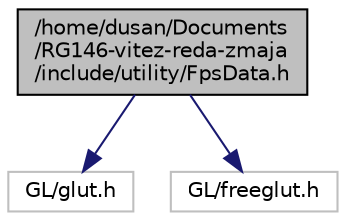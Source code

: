digraph "/home/dusan/Documents/RG146-vitez-reda-zmaja/include/utility/FpsData.h"
{
  edge [fontname="Helvetica",fontsize="10",labelfontname="Helvetica",labelfontsize="10"];
  node [fontname="Helvetica",fontsize="10",shape=record];
  Node0 [label="/home/dusan/Documents\l/RG146-vitez-reda-zmaja\l/include/utility/FpsData.h",height=0.2,width=0.4,color="black", fillcolor="grey75", style="filled", fontcolor="black"];
  Node0 -> Node1 [color="midnightblue",fontsize="10",style="solid",fontname="Helvetica"];
  Node1 [label="GL/glut.h",height=0.2,width=0.4,color="grey75", fillcolor="white", style="filled"];
  Node0 -> Node2 [color="midnightblue",fontsize="10",style="solid",fontname="Helvetica"];
  Node2 [label="GL/freeglut.h",height=0.2,width=0.4,color="grey75", fillcolor="white", style="filled"];
}
